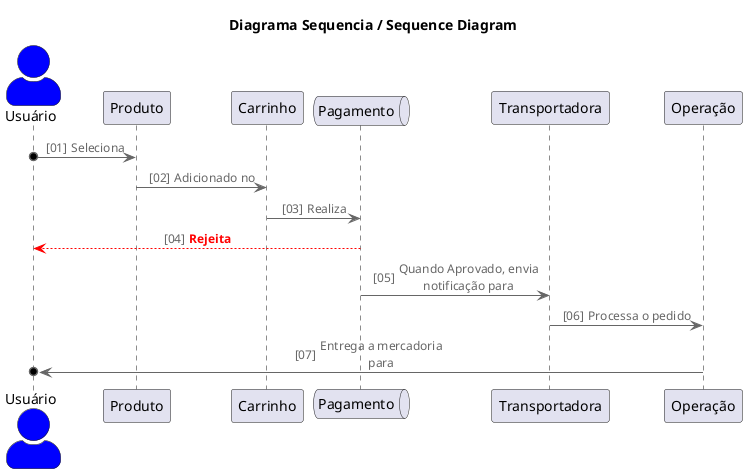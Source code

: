 @startuml Diagrama Sequencia / Sequence Diagram

!include <C4/C4_Container>

title Diagrama Sequencia / Sequence Diagram

'Criação de componente diferente para "Usuário".
actor user as "Usuário" #blue

participant product as "Produto"
participant basket as "Carrinho"

'Criação de componente diferente para "Pagamento".
queue payment as "Pagamento"
participant transportation as "Transportadora"

'Alteração de cor para o componente de "Operação".
participant Operação as operations
'participant Operação as operations #lightGreen

autonumber "[00]"

user o-> product : Seleciona
product -> basket : Adicionado no
basket -> payment : Realiza
user <-[#red]- payment : <color:red><b>Rejeita</b></color>

payment -> transportation : Quando Aprovado, envia notificação para
transportation -> operations : Processa o pedido
operations ->o user: Entrega a mercadoria para

@enduml